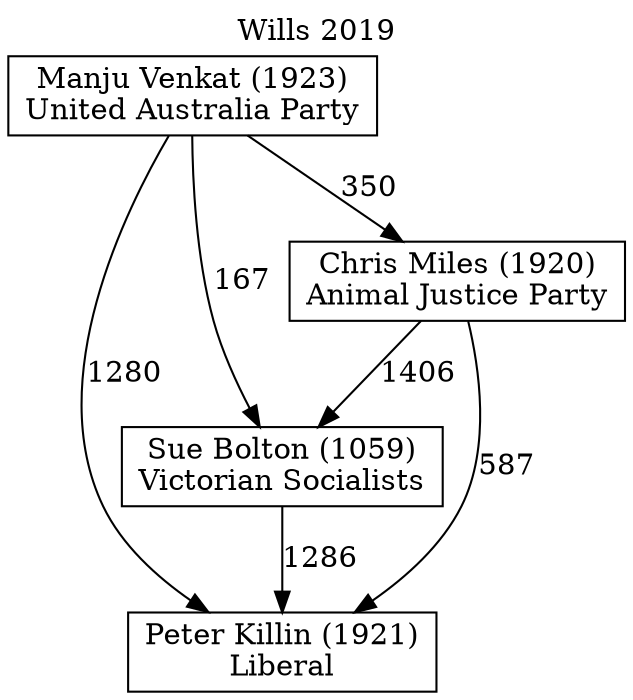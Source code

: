 // House preference flow
digraph "Peter Killin (1921)_Wills_2019" {
	graph [label="Wills 2019" labelloc=t mclimit=10]
	node [shape=box]
	"Peter Killin (1921)" [label="Peter Killin (1921)
Liberal"]
	"Sue Bolton (1059)" [label="Sue Bolton (1059)
Victorian Socialists"]
	"Chris Miles (1920)" [label="Chris Miles (1920)
Animal Justice Party"]
	"Manju Venkat (1923)" [label="Manju Venkat (1923)
United Australia Party"]
	"Sue Bolton (1059)" -> "Peter Killin (1921)" [label=1286]
	"Chris Miles (1920)" -> "Sue Bolton (1059)" [label=1406]
	"Manju Venkat (1923)" -> "Chris Miles (1920)" [label=350]
	"Chris Miles (1920)" -> "Peter Killin (1921)" [label=587]
	"Manju Venkat (1923)" -> "Peter Killin (1921)" [label=1280]
	"Manju Venkat (1923)" -> "Sue Bolton (1059)" [label=167]
}
